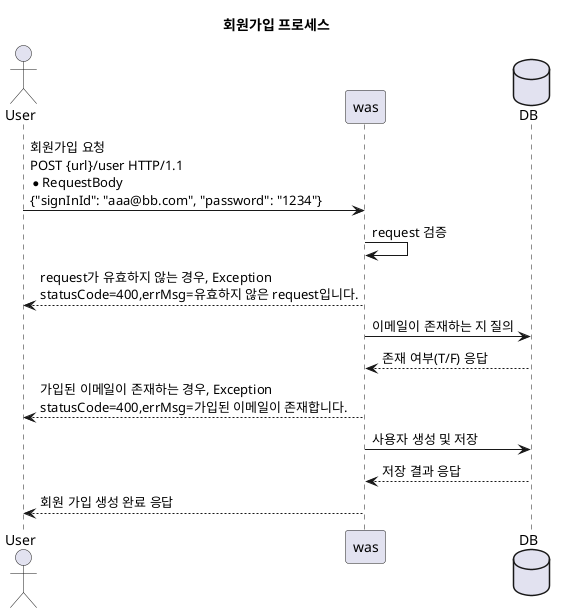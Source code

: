 @startuml 회원가입 프로세스
/'
* Last Modified Date : 2023.03.06
* Author : Kang Hee Yeon
'/

title : 회원가입 프로세스

actor User as u
participant was as w
database DB as d

u -> w : 회원가입 요청\nPOST {url}/user HTTP/1.1\n* RequestBody\n{"signInId": "aaa@bb.com", "password": "1234"}
w -> w : request 검증
w --> u : request가 유효하지 않는 경우, Exception\nstatusCode=400,errMsg=유효하지 않은 request입니다.

w -> d : 이메일이 존재하는 지 질의
d --> w : 존재 여부(T/F) 응답
w --> u : 가입된 이메일이 존재하는 경우, Exception\nstatusCode=400,errMsg=가입된 이메일이 존재합니다.

w -> d : 사용자 생성 및 저장
d --> w : 저장 결과 응답
w --> u : 회원 가입 생성 완료 응답

@enduml
